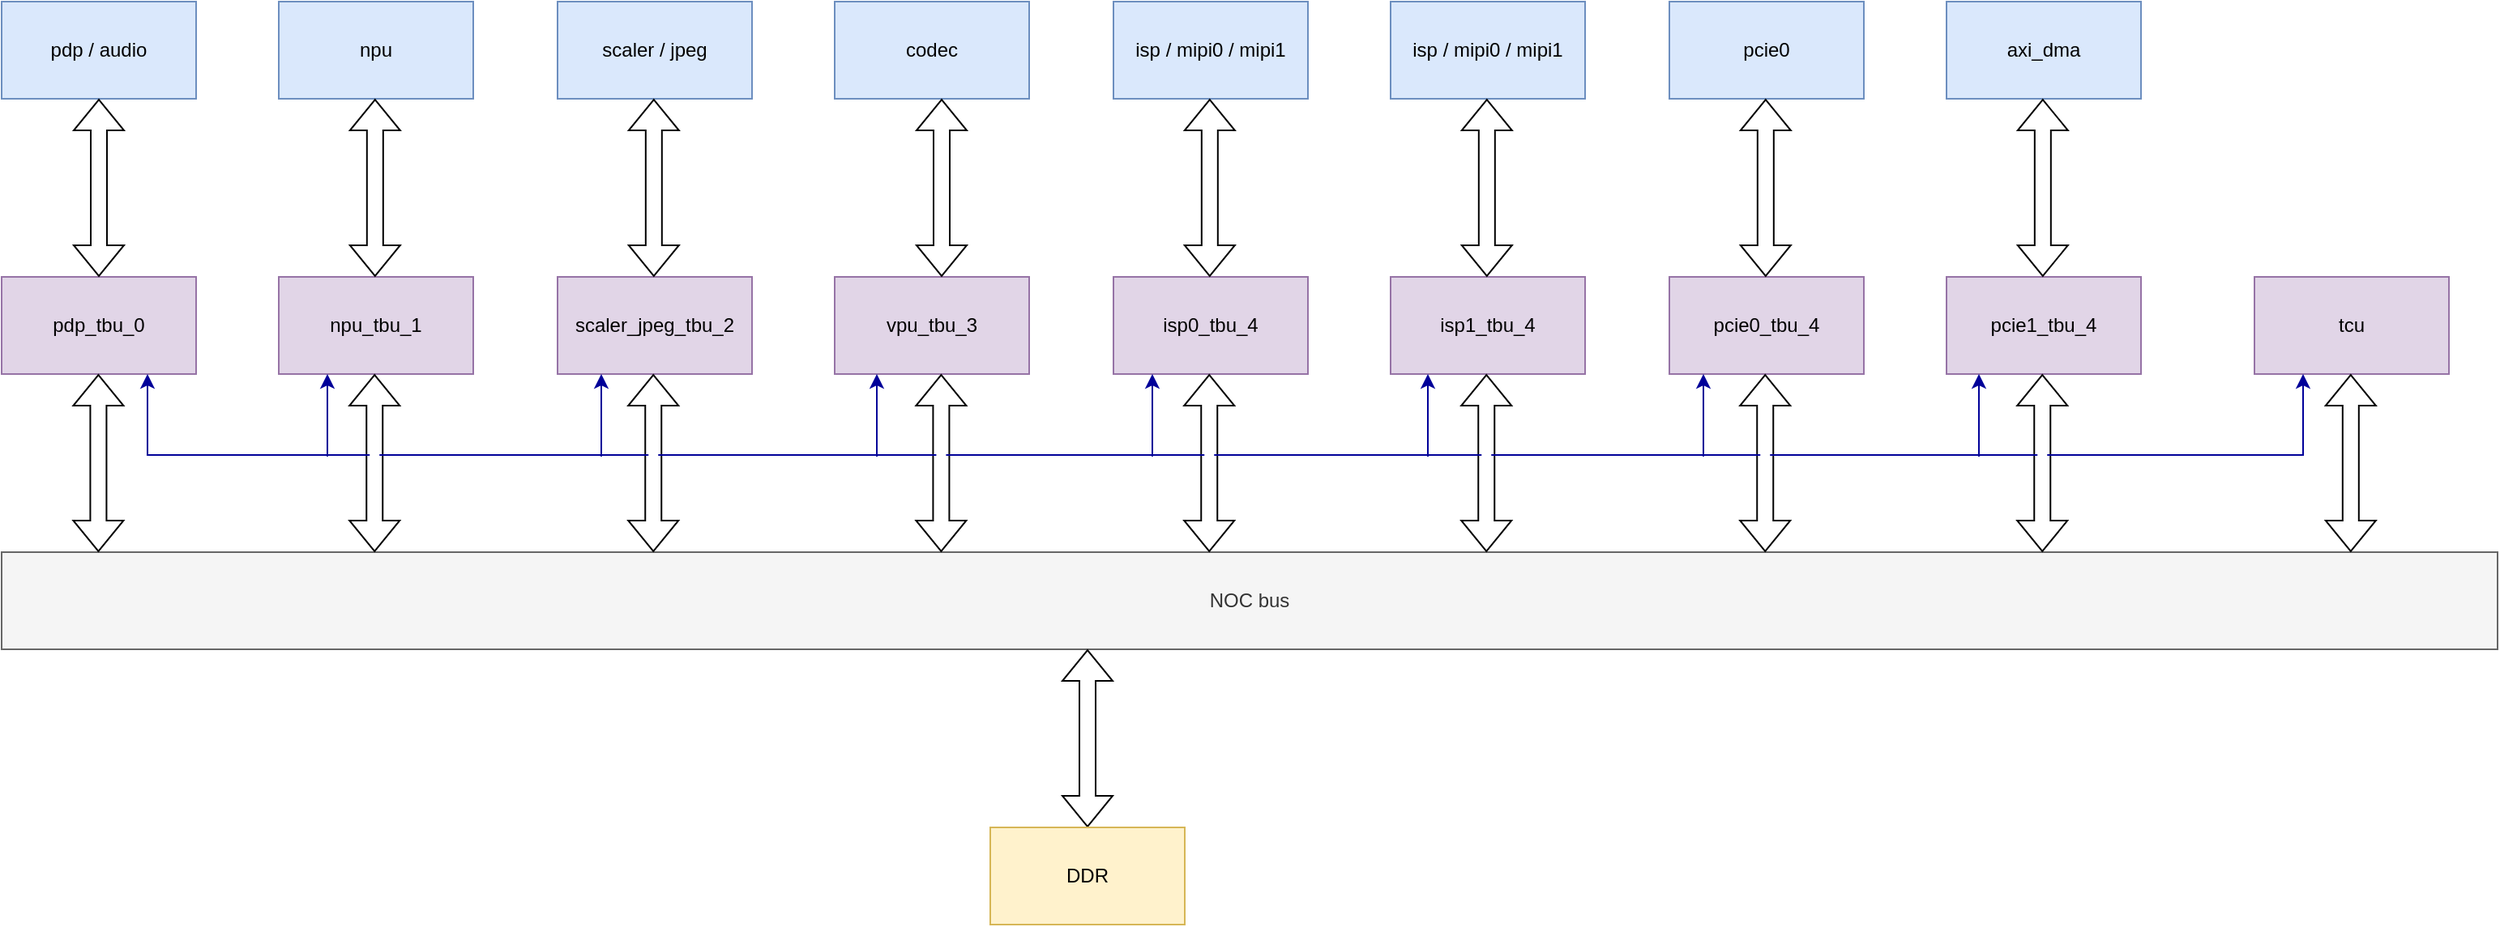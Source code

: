 <mxfile version="23.0.0" type="github">
  <diagram name="第 1 页" id="WLJSRQKRtTJXIonlRGxU">
    <mxGraphModel dx="1799" dy="946" grid="1" gridSize="10" guides="1" tooltips="1" connect="1" arrows="1" fold="1" page="1" pageScale="1" pageWidth="1169" pageHeight="827" math="0" shadow="0">
      <root>
        <mxCell id="0" />
        <mxCell id="1" parent="0" />
        <mxCell id="9j7TONSP4UxpB6rFiEhM-1" value="pdp_tbu_0" style="rounded=0;whiteSpace=wrap;html=1;fillColor=#e1d5e7;strokeColor=#9673a6;" vertex="1" parent="1">
          <mxGeometry x="20" y="270" width="120" height="60" as="geometry" />
        </mxCell>
        <mxCell id="9j7TONSP4UxpB6rFiEhM-2" value="npu_tbu_1" style="rounded=0;whiteSpace=wrap;html=1;fillColor=#e1d5e7;strokeColor=#9673a6;" vertex="1" parent="1">
          <mxGeometry x="191" y="270" width="120" height="60" as="geometry" />
        </mxCell>
        <mxCell id="9j7TONSP4UxpB6rFiEhM-3" value="scaler_jpeg_tbu_2" style="rounded=0;whiteSpace=wrap;html=1;fillColor=#e1d5e7;strokeColor=#9673a6;" vertex="1" parent="1">
          <mxGeometry x="363" y="270" width="120" height="60" as="geometry" />
        </mxCell>
        <mxCell id="9j7TONSP4UxpB6rFiEhM-4" value="vpu_tbu_3" style="rounded=0;whiteSpace=wrap;html=1;fillColor=#e1d5e7;strokeColor=#9673a6;" vertex="1" parent="1">
          <mxGeometry x="534" y="270" width="120" height="60" as="geometry" />
        </mxCell>
        <mxCell id="9j7TONSP4UxpB6rFiEhM-5" value="isp0_tbu_4" style="rounded=0;whiteSpace=wrap;html=1;fillColor=#e1d5e7;strokeColor=#9673a6;" vertex="1" parent="1">
          <mxGeometry x="706" y="270" width="120" height="60" as="geometry" />
        </mxCell>
        <mxCell id="9j7TONSP4UxpB6rFiEhM-6" value="isp1_tbu_4" style="rounded=0;whiteSpace=wrap;html=1;fillColor=#e1d5e7;strokeColor=#9673a6;" vertex="1" parent="1">
          <mxGeometry x="877" y="270" width="120" height="60" as="geometry" />
        </mxCell>
        <mxCell id="9j7TONSP4UxpB6rFiEhM-7" value="pcie0_tbu_4" style="rounded=0;whiteSpace=wrap;html=1;fillColor=#e1d5e7;strokeColor=#9673a6;" vertex="1" parent="1">
          <mxGeometry x="1049" y="270" width="120" height="60" as="geometry" />
        </mxCell>
        <mxCell id="9j7TONSP4UxpB6rFiEhM-8" value="pcie1_tbu_4" style="rounded=0;whiteSpace=wrap;html=1;fillColor=#e1d5e7;strokeColor=#9673a6;" vertex="1" parent="1">
          <mxGeometry x="1220" y="270" width="120" height="60" as="geometry" />
        </mxCell>
        <mxCell id="9j7TONSP4UxpB6rFiEhM-9" value="pdp / audio" style="rounded=0;whiteSpace=wrap;html=1;fillColor=#dae8fc;strokeColor=#6c8ebf;" vertex="1" parent="1">
          <mxGeometry x="20" y="100" width="120" height="60" as="geometry" />
        </mxCell>
        <mxCell id="9j7TONSP4UxpB6rFiEhM-10" value="npu" style="rounded=0;whiteSpace=wrap;html=1;fillColor=#dae8fc;strokeColor=#6c8ebf;" vertex="1" parent="1">
          <mxGeometry x="191" y="100" width="120" height="60" as="geometry" />
        </mxCell>
        <mxCell id="9j7TONSP4UxpB6rFiEhM-11" value="scaler / jpeg" style="rounded=0;whiteSpace=wrap;html=1;fillColor=#dae8fc;strokeColor=#6c8ebf;" vertex="1" parent="1">
          <mxGeometry x="363" y="100" width="120" height="60" as="geometry" />
        </mxCell>
        <mxCell id="9j7TONSP4UxpB6rFiEhM-12" value="codec" style="rounded=0;whiteSpace=wrap;html=1;fillColor=#dae8fc;strokeColor=#6c8ebf;" vertex="1" parent="1">
          <mxGeometry x="534" y="100" width="120" height="60" as="geometry" />
        </mxCell>
        <mxCell id="9j7TONSP4UxpB6rFiEhM-13" value="isp / mipi0 / mipi1" style="rounded=0;whiteSpace=wrap;html=1;fillColor=#dae8fc;strokeColor=#6c8ebf;" vertex="1" parent="1">
          <mxGeometry x="706" y="100" width="120" height="60" as="geometry" />
        </mxCell>
        <mxCell id="9j7TONSP4UxpB6rFiEhM-14" value="isp / mipi0 / mipi1" style="rounded=0;whiteSpace=wrap;html=1;fillColor=#dae8fc;strokeColor=#6c8ebf;" vertex="1" parent="1">
          <mxGeometry x="877" y="100" width="120" height="60" as="geometry" />
        </mxCell>
        <mxCell id="9j7TONSP4UxpB6rFiEhM-15" value="pcie0" style="rounded=0;whiteSpace=wrap;html=1;fillColor=#dae8fc;strokeColor=#6c8ebf;" vertex="1" parent="1">
          <mxGeometry x="1049" y="100" width="120" height="60" as="geometry" />
        </mxCell>
        <mxCell id="9j7TONSP4UxpB6rFiEhM-16" value="axi_dma" style="rounded=0;whiteSpace=wrap;html=1;fillColor=#dae8fc;strokeColor=#6c8ebf;" vertex="1" parent="1">
          <mxGeometry x="1220" y="100" width="120" height="60" as="geometry" />
        </mxCell>
        <mxCell id="9j7TONSP4UxpB6rFiEhM-18" value="" style="shape=flexArrow;endArrow=classic;startArrow=classic;html=1;rounded=0;entryX=0.5;entryY=1;entryDx=0;entryDy=0;exitX=0.5;exitY=0;exitDx=0;exitDy=0;" edge="1" parent="1" source="9j7TONSP4UxpB6rFiEhM-1" target="9j7TONSP4UxpB6rFiEhM-9">
          <mxGeometry width="100" height="100" relative="1" as="geometry">
            <mxPoint x="10" y="260" as="sourcePoint" />
            <mxPoint x="110" y="160" as="targetPoint" />
          </mxGeometry>
        </mxCell>
        <mxCell id="9j7TONSP4UxpB6rFiEhM-19" value="" style="shape=flexArrow;endArrow=classic;startArrow=classic;html=1;rounded=0;entryX=0.5;entryY=1;entryDx=0;entryDy=0;exitX=0.5;exitY=0;exitDx=0;exitDy=0;" edge="1" parent="1">
          <mxGeometry width="100" height="100" relative="1" as="geometry">
            <mxPoint x="250.41" y="270" as="sourcePoint" />
            <mxPoint x="250.41" y="160" as="targetPoint" />
          </mxGeometry>
        </mxCell>
        <mxCell id="9j7TONSP4UxpB6rFiEhM-20" value="" style="shape=flexArrow;endArrow=classic;startArrow=classic;html=1;rounded=0;entryX=0.5;entryY=1;entryDx=0;entryDy=0;exitX=0.5;exitY=0;exitDx=0;exitDy=0;" edge="1" parent="1">
          <mxGeometry width="100" height="100" relative="1" as="geometry">
            <mxPoint x="422.41" y="270" as="sourcePoint" />
            <mxPoint x="422.41" y="160" as="targetPoint" />
          </mxGeometry>
        </mxCell>
        <mxCell id="9j7TONSP4UxpB6rFiEhM-21" value="" style="shape=flexArrow;endArrow=classic;startArrow=classic;html=1;rounded=0;entryX=0.5;entryY=1;entryDx=0;entryDy=0;exitX=0.5;exitY=0;exitDx=0;exitDy=0;" edge="1" parent="1">
          <mxGeometry width="100" height="100" relative="1" as="geometry">
            <mxPoint x="600" y="270" as="sourcePoint" />
            <mxPoint x="600" y="160" as="targetPoint" />
          </mxGeometry>
        </mxCell>
        <mxCell id="9j7TONSP4UxpB6rFiEhM-22" value="" style="shape=flexArrow;endArrow=classic;startArrow=classic;html=1;rounded=0;entryX=0.5;entryY=1;entryDx=0;entryDy=0;exitX=0.5;exitY=0;exitDx=0;exitDy=0;" edge="1" parent="1">
          <mxGeometry width="100" height="100" relative="1" as="geometry">
            <mxPoint x="765.41" y="270" as="sourcePoint" />
            <mxPoint x="765.41" y="160" as="targetPoint" />
          </mxGeometry>
        </mxCell>
        <mxCell id="9j7TONSP4UxpB6rFiEhM-23" value="" style="shape=flexArrow;endArrow=classic;startArrow=classic;html=1;rounded=0;entryX=0.5;entryY=1;entryDx=0;entryDy=0;exitX=0.5;exitY=0;exitDx=0;exitDy=0;" edge="1" parent="1">
          <mxGeometry width="100" height="100" relative="1" as="geometry">
            <mxPoint x="936.41" y="270" as="sourcePoint" />
            <mxPoint x="936.41" y="160" as="targetPoint" />
          </mxGeometry>
        </mxCell>
        <mxCell id="9j7TONSP4UxpB6rFiEhM-24" value="" style="shape=flexArrow;endArrow=classic;startArrow=classic;html=1;rounded=0;entryX=0.5;entryY=1;entryDx=0;entryDy=0;exitX=0.5;exitY=0;exitDx=0;exitDy=0;" edge="1" parent="1">
          <mxGeometry width="100" height="100" relative="1" as="geometry">
            <mxPoint x="1108.41" y="270" as="sourcePoint" />
            <mxPoint x="1108.41" y="160" as="targetPoint" />
          </mxGeometry>
        </mxCell>
        <mxCell id="9j7TONSP4UxpB6rFiEhM-25" value="" style="shape=flexArrow;endArrow=classic;startArrow=classic;html=1;rounded=0;entryX=0.5;entryY=1;entryDx=0;entryDy=0;exitX=0.5;exitY=0;exitDx=0;exitDy=0;" edge="1" parent="1">
          <mxGeometry width="100" height="100" relative="1" as="geometry">
            <mxPoint x="1279.41" y="270" as="sourcePoint" />
            <mxPoint x="1279.41" y="160" as="targetPoint" />
          </mxGeometry>
        </mxCell>
        <mxCell id="9j7TONSP4UxpB6rFiEhM-26" value="NOC bus" style="rounded=0;whiteSpace=wrap;html=1;fillColor=#f5f5f5;fontColor=#333333;strokeColor=#666666;" vertex="1" parent="1">
          <mxGeometry x="20" y="440" width="1540" height="60" as="geometry" />
        </mxCell>
        <mxCell id="9j7TONSP4UxpB6rFiEhM-27" value="" style="shape=flexArrow;endArrow=classic;startArrow=classic;html=1;rounded=0;entryX=0.5;entryY=1;entryDx=0;entryDy=0;exitX=0.5;exitY=0;exitDx=0;exitDy=0;" edge="1" parent="1">
          <mxGeometry width="100" height="100" relative="1" as="geometry">
            <mxPoint x="79.71" y="440" as="sourcePoint" />
            <mxPoint x="79.71" y="330" as="targetPoint" />
          </mxGeometry>
        </mxCell>
        <mxCell id="9j7TONSP4UxpB6rFiEhM-28" value="" style="shape=flexArrow;endArrow=classic;startArrow=classic;html=1;rounded=0;entryX=0.5;entryY=1;entryDx=0;entryDy=0;exitX=0.5;exitY=0;exitDx=0;exitDy=0;" edge="1" parent="1">
          <mxGeometry width="100" height="100" relative="1" as="geometry">
            <mxPoint x="250.12" y="440" as="sourcePoint" />
            <mxPoint x="250.12" y="330" as="targetPoint" />
          </mxGeometry>
        </mxCell>
        <mxCell id="9j7TONSP4UxpB6rFiEhM-29" value="" style="shape=flexArrow;endArrow=classic;startArrow=classic;html=1;rounded=0;entryX=0.5;entryY=1;entryDx=0;entryDy=0;exitX=0.5;exitY=0;exitDx=0;exitDy=0;" edge="1" parent="1">
          <mxGeometry width="100" height="100" relative="1" as="geometry">
            <mxPoint x="422.12" y="440" as="sourcePoint" />
            <mxPoint x="422.12" y="330" as="targetPoint" />
          </mxGeometry>
        </mxCell>
        <mxCell id="9j7TONSP4UxpB6rFiEhM-30" value="" style="shape=flexArrow;endArrow=classic;startArrow=classic;html=1;rounded=0;entryX=0.5;entryY=1;entryDx=0;entryDy=0;exitX=0.5;exitY=0;exitDx=0;exitDy=0;" edge="1" parent="1">
          <mxGeometry width="100" height="100" relative="1" as="geometry">
            <mxPoint x="599.71" y="440" as="sourcePoint" />
            <mxPoint x="599.71" y="330" as="targetPoint" />
          </mxGeometry>
        </mxCell>
        <mxCell id="9j7TONSP4UxpB6rFiEhM-31" value="" style="shape=flexArrow;endArrow=classic;startArrow=classic;html=1;rounded=0;entryX=0.5;entryY=1;entryDx=0;entryDy=0;exitX=0.5;exitY=0;exitDx=0;exitDy=0;" edge="1" parent="1">
          <mxGeometry width="100" height="100" relative="1" as="geometry">
            <mxPoint x="765.12" y="440" as="sourcePoint" />
            <mxPoint x="765.12" y="330" as="targetPoint" />
          </mxGeometry>
        </mxCell>
        <mxCell id="9j7TONSP4UxpB6rFiEhM-32" value="" style="shape=flexArrow;endArrow=classic;startArrow=classic;html=1;rounded=0;entryX=0.5;entryY=1;entryDx=0;entryDy=0;exitX=0.5;exitY=0;exitDx=0;exitDy=0;" edge="1" parent="1">
          <mxGeometry width="100" height="100" relative="1" as="geometry">
            <mxPoint x="936.12" y="440" as="sourcePoint" />
            <mxPoint x="936.12" y="330" as="targetPoint" />
          </mxGeometry>
        </mxCell>
        <mxCell id="9j7TONSP4UxpB6rFiEhM-33" value="" style="shape=flexArrow;endArrow=classic;startArrow=classic;html=1;rounded=0;entryX=0.5;entryY=1;entryDx=0;entryDy=0;exitX=0.5;exitY=0;exitDx=0;exitDy=0;" edge="1" parent="1">
          <mxGeometry width="100" height="100" relative="1" as="geometry">
            <mxPoint x="1108.12" y="440" as="sourcePoint" />
            <mxPoint x="1108.12" y="330" as="targetPoint" />
          </mxGeometry>
        </mxCell>
        <mxCell id="9j7TONSP4UxpB6rFiEhM-34" value="" style="shape=flexArrow;endArrow=classic;startArrow=classic;html=1;rounded=0;entryX=0.5;entryY=1;entryDx=0;entryDy=0;exitX=0.5;exitY=0;exitDx=0;exitDy=0;" edge="1" parent="1">
          <mxGeometry width="100" height="100" relative="1" as="geometry">
            <mxPoint x="1279.12" y="440" as="sourcePoint" />
            <mxPoint x="1279.12" y="330" as="targetPoint" />
          </mxGeometry>
        </mxCell>
        <mxCell id="9j7TONSP4UxpB6rFiEhM-35" value="" style="shape=flexArrow;endArrow=classic;startArrow=classic;html=1;rounded=0;entryX=0.5;entryY=1;entryDx=0;entryDy=0;exitX=0.5;exitY=0;exitDx=0;exitDy=0;" edge="1" parent="1">
          <mxGeometry width="100" height="100" relative="1" as="geometry">
            <mxPoint x="690" y="610" as="sourcePoint" />
            <mxPoint x="690" y="500" as="targetPoint" />
          </mxGeometry>
        </mxCell>
        <mxCell id="9j7TONSP4UxpB6rFiEhM-36" value="DDR" style="rounded=0;whiteSpace=wrap;html=1;fillColor=#fff2cc;strokeColor=#d6b656;" vertex="1" parent="1">
          <mxGeometry x="630" y="610" width="120" height="60" as="geometry" />
        </mxCell>
        <mxCell id="9j7TONSP4UxpB6rFiEhM-37" value="tcu" style="rounded=0;whiteSpace=wrap;html=1;fillColor=#e1d5e7;strokeColor=#9673a6;" vertex="1" parent="1">
          <mxGeometry x="1410" y="270" width="120" height="60" as="geometry" />
        </mxCell>
        <mxCell id="9j7TONSP4UxpB6rFiEhM-38" value="" style="shape=flexArrow;endArrow=classic;startArrow=classic;html=1;rounded=0;entryX=0.5;entryY=1;entryDx=0;entryDy=0;exitX=0.5;exitY=0;exitDx=0;exitDy=0;" edge="1" parent="1">
          <mxGeometry width="100" height="100" relative="1" as="geometry">
            <mxPoint x="1469.41" y="440" as="sourcePoint" />
            <mxPoint x="1469.41" y="330" as="targetPoint" />
          </mxGeometry>
        </mxCell>
        <mxCell id="9j7TONSP4UxpB6rFiEhM-39" value="" style="endArrow=classic;startArrow=classic;html=1;rounded=0;exitX=0.75;exitY=1;exitDx=0;exitDy=0;jumpStyle=gap;strokeColor=#000099;" edge="1" parent="1" source="9j7TONSP4UxpB6rFiEhM-1">
          <mxGeometry width="50" height="50" relative="1" as="geometry">
            <mxPoint x="110" y="380" as="sourcePoint" />
            <mxPoint x="1440" y="330" as="targetPoint" />
            <Array as="points">
              <mxPoint x="110" y="380" />
              <mxPoint x="1440" y="380" />
            </Array>
          </mxGeometry>
        </mxCell>
        <mxCell id="9j7TONSP4UxpB6rFiEhM-40" value="" style="endArrow=classic;html=1;rounded=0;entryX=0.25;entryY=1;entryDx=0;entryDy=0;strokeColor=#000099;" edge="1" parent="1" target="9j7TONSP4UxpB6rFiEhM-2">
          <mxGeometry width="50" height="50" relative="1" as="geometry">
            <mxPoint x="221" y="381" as="sourcePoint" />
            <mxPoint x="217" y="329" as="targetPoint" />
          </mxGeometry>
        </mxCell>
        <mxCell id="9j7TONSP4UxpB6rFiEhM-41" value="" style="endArrow=classic;html=1;rounded=0;entryX=0.25;entryY=1;entryDx=0;entryDy=0;strokeColor=#000099;" edge="1" parent="1">
          <mxGeometry width="50" height="50" relative="1" as="geometry">
            <mxPoint x="390" y="381" as="sourcePoint" />
            <mxPoint x="390" y="330" as="targetPoint" />
          </mxGeometry>
        </mxCell>
        <mxCell id="9j7TONSP4UxpB6rFiEhM-42" value="" style="endArrow=classic;html=1;rounded=0;entryX=0.25;entryY=1;entryDx=0;entryDy=0;strokeColor=#000099;" edge="1" parent="1">
          <mxGeometry width="50" height="50" relative="1" as="geometry">
            <mxPoint x="560" y="381" as="sourcePoint" />
            <mxPoint x="560" y="330" as="targetPoint" />
          </mxGeometry>
        </mxCell>
        <mxCell id="9j7TONSP4UxpB6rFiEhM-43" value="" style="endArrow=classic;html=1;rounded=0;entryX=0.25;entryY=1;entryDx=0;entryDy=0;strokeColor=#000099;" edge="1" parent="1">
          <mxGeometry width="50" height="50" relative="1" as="geometry">
            <mxPoint x="730" y="381" as="sourcePoint" />
            <mxPoint x="730" y="330" as="targetPoint" />
          </mxGeometry>
        </mxCell>
        <mxCell id="9j7TONSP4UxpB6rFiEhM-44" value="" style="endArrow=classic;html=1;rounded=0;entryX=0.25;entryY=1;entryDx=0;entryDy=0;strokeColor=#000099;" edge="1" parent="1">
          <mxGeometry width="50" height="50" relative="1" as="geometry">
            <mxPoint x="900" y="381" as="sourcePoint" />
            <mxPoint x="900" y="330" as="targetPoint" />
          </mxGeometry>
        </mxCell>
        <mxCell id="9j7TONSP4UxpB6rFiEhM-45" value="" style="endArrow=classic;html=1;rounded=0;entryX=0.25;entryY=1;entryDx=0;entryDy=0;strokeColor=#000099;" edge="1" parent="1">
          <mxGeometry width="50" height="50" relative="1" as="geometry">
            <mxPoint x="1070" y="381" as="sourcePoint" />
            <mxPoint x="1070" y="330" as="targetPoint" />
          </mxGeometry>
        </mxCell>
        <mxCell id="9j7TONSP4UxpB6rFiEhM-46" value="" style="endArrow=classic;html=1;rounded=0;entryX=0.25;entryY=1;entryDx=0;entryDy=0;strokeColor=#000099;" edge="1" parent="1">
          <mxGeometry width="50" height="50" relative="1" as="geometry">
            <mxPoint x="1240" y="381" as="sourcePoint" />
            <mxPoint x="1240" y="330" as="targetPoint" />
          </mxGeometry>
        </mxCell>
      </root>
    </mxGraphModel>
  </diagram>
</mxfile>
